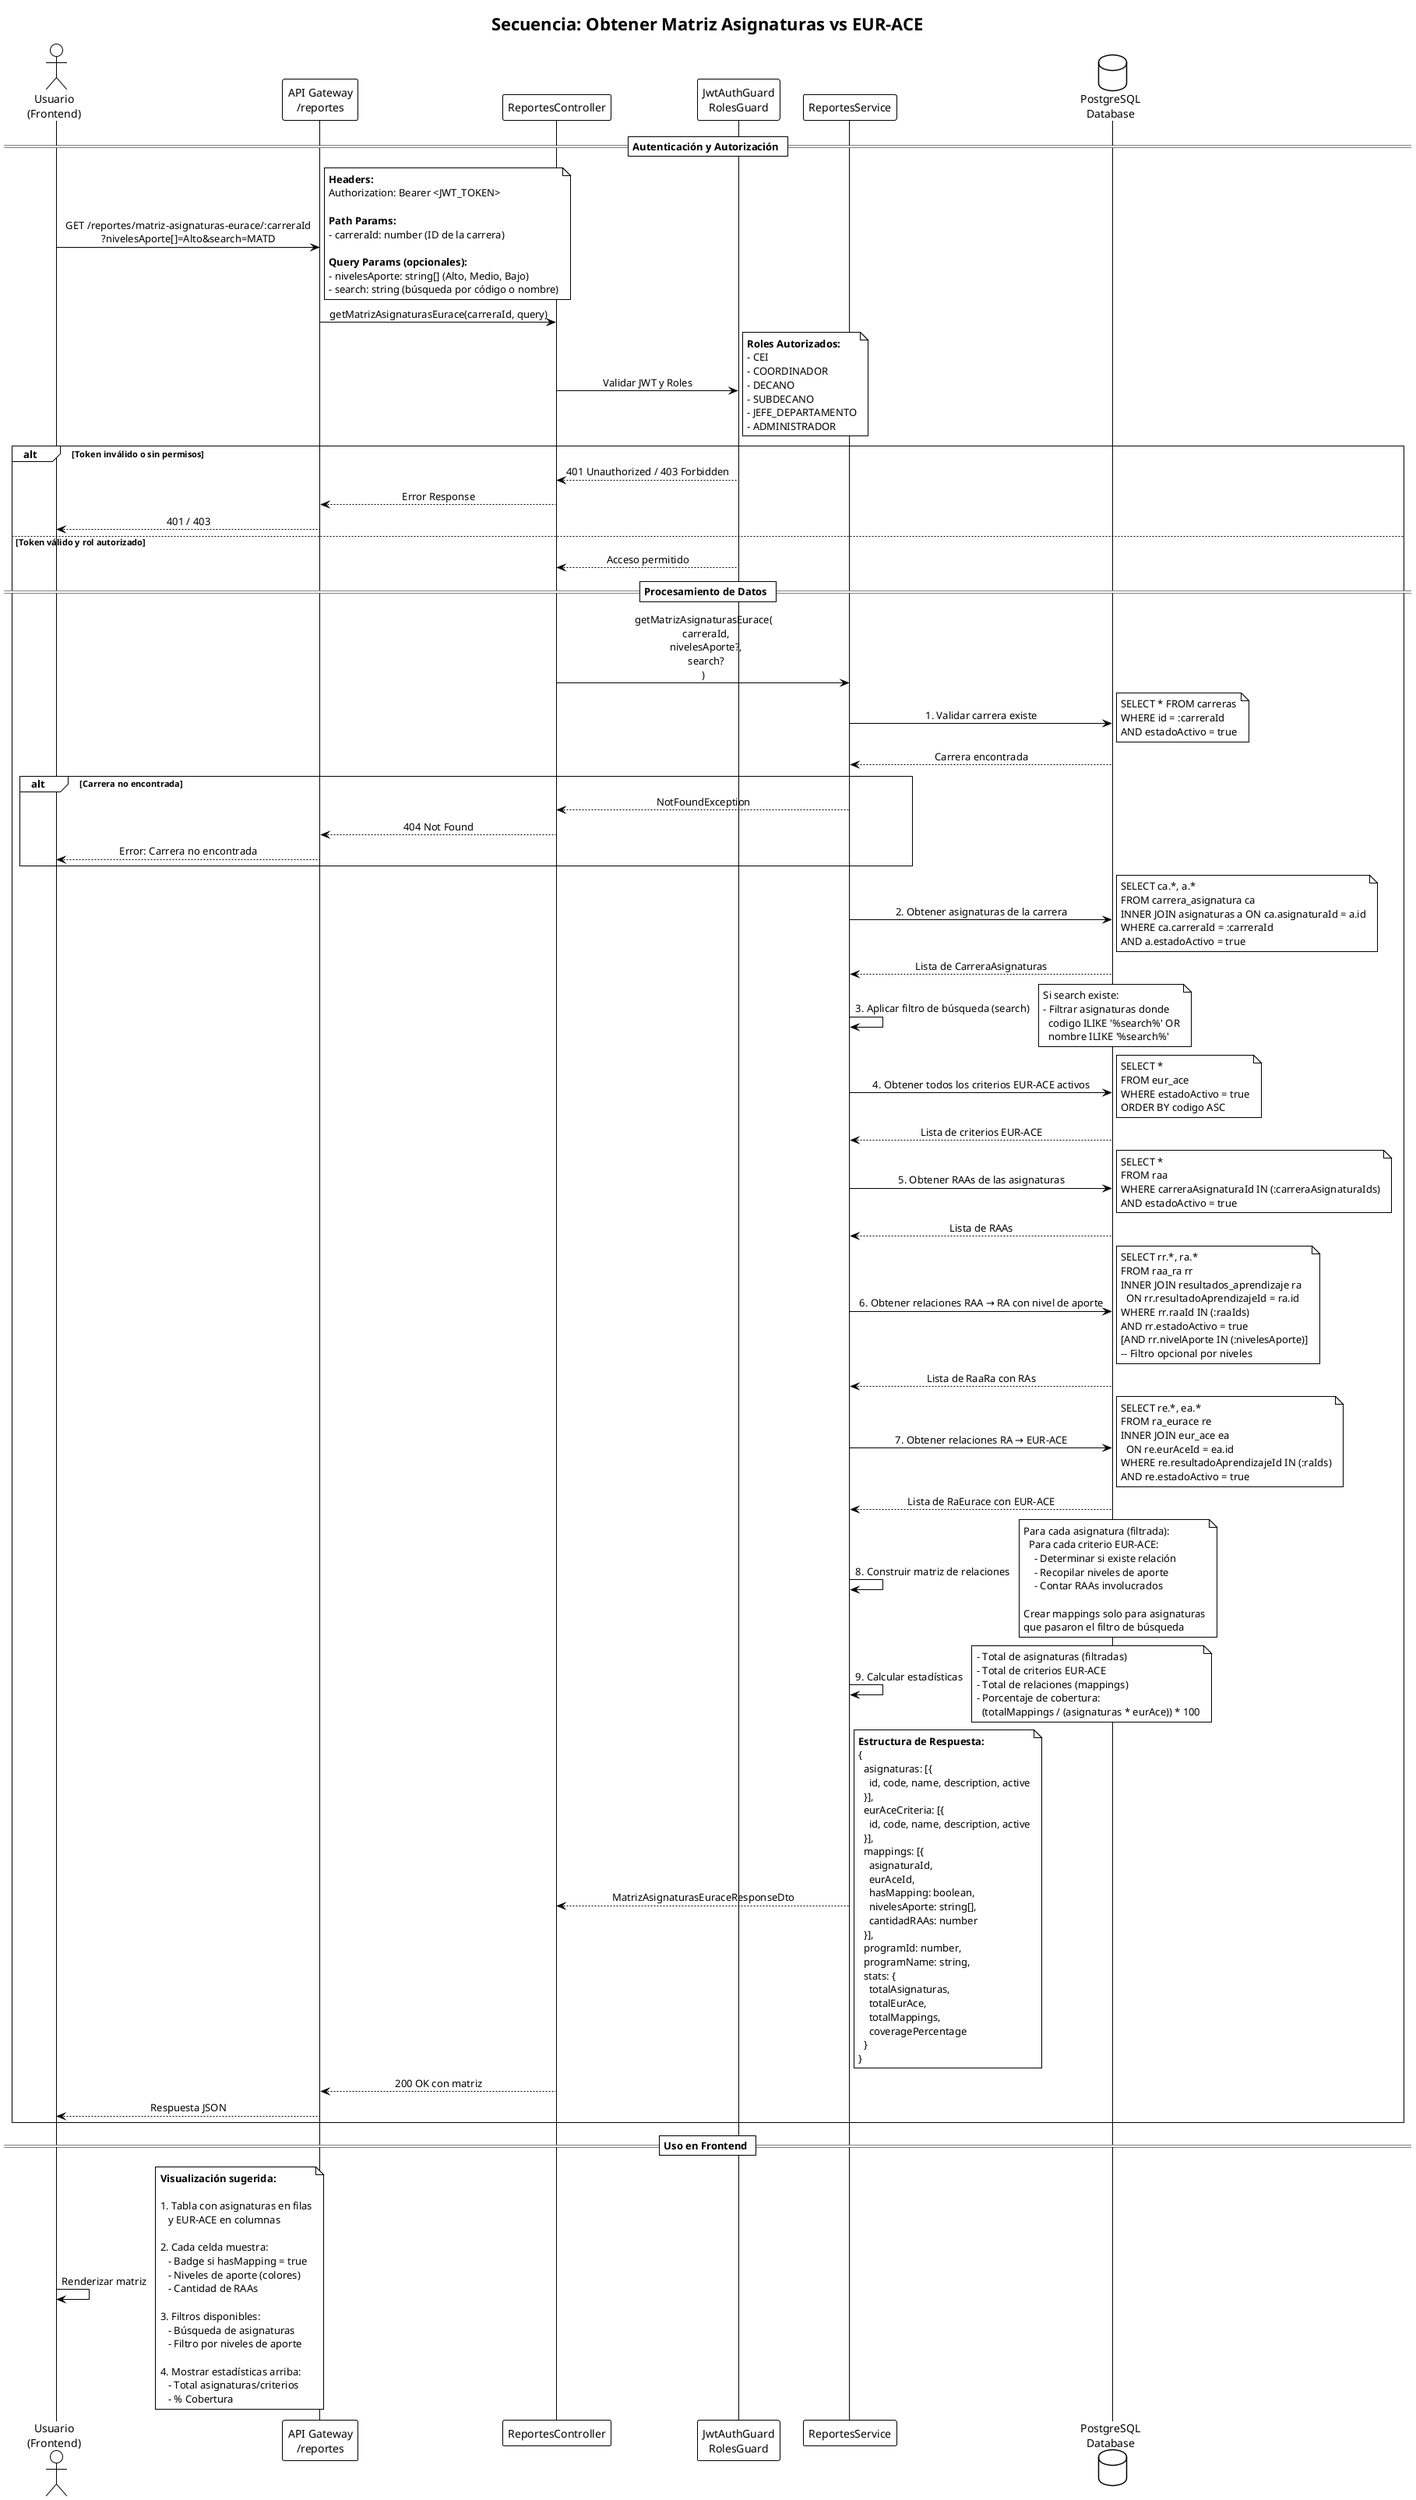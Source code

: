 @startuml Matriz Asignaturas EUR-ACE
!theme plain
skinparam sequenceMessageAlign center
skinparam responseMessageBelowArrow true

title Secuencia: Obtener Matriz Asignaturas vs EUR-ACE

actor "Usuario\n(Frontend)" as Frontend
participant "API Gateway\n/reportes" as API
participant "ReportesController" as Controller
participant "JwtAuthGuard\nRolesGuard" as Guard
participant "ReportesService" as Service
database "PostgreSQL\nDatabase" as DB

== Autenticación y Autorización ==
Frontend -> API: GET /reportes/matriz-asignaturas-eurace/:carreraId\n?nivelesAporte[]=Alto&search=MATD
note right
  **Headers:**
  Authorization: Bearer <JWT_TOKEN>
  
  **Path Params:**
  - carreraId: number (ID de la carrera)
  
  **Query Params (opcionales):**
  - nivelesAporte: string[] (Alto, Medio, Bajo)
  - search: string (búsqueda por código o nombre)
end note

API -> Controller: getMatrizAsignaturasEurace(carreraId, query)
Controller -> Guard: Validar JWT y Roles
note right
  **Roles Autorizados:**
  - CEI
  - COORDINADOR
  - DECANO
  - SUBDECANO
  - JEFE_DEPARTAMENTO
  - ADMINISTRADOR
end note

alt Token inválido o sin permisos
  Guard --> Controller: 401 Unauthorized / 403 Forbidden
  Controller --> API: Error Response
  API --> Frontend: 401 / 403
else Token válido y rol autorizado
  Guard --> Controller: Acceso permitido
  
  == Procesamiento de Datos ==
  Controller -> Service: getMatrizAsignaturasEurace(\n  carreraId,\n  nivelesAporte?,\n  search?\n)
  
  Service -> DB: 1. Validar carrera existe
  note right
    SELECT * FROM carreras
    WHERE id = :carreraId
    AND estadoActivo = true
  end note
  DB --> Service: Carrera encontrada
  
  alt Carrera no encontrada
    Service --> Controller: NotFoundException
    Controller --> API: 404 Not Found
    API --> Frontend: Error: Carrera no encontrada
  end
  
  Service -> DB: 2. Obtener asignaturas de la carrera
  note right
    SELECT ca.*, a.*
    FROM carrera_asignatura ca
    INNER JOIN asignaturas a ON ca.asignaturaId = a.id
    WHERE ca.carreraId = :carreraId
    AND a.estadoActivo = true
  end note
  DB --> Service: Lista de CarreraAsignaturas
  
  Service -> Service: 3. Aplicar filtro de búsqueda (search)
  note right
    Si search existe:
    - Filtrar asignaturas donde
      codigo ILIKE '%search%' OR
      nombre ILIKE '%search%'
  end note
  
  Service -> DB: 4. Obtener todos los criterios EUR-ACE activos
  note right
    SELECT *
    FROM eur_ace
    WHERE estadoActivo = true
    ORDER BY codigo ASC
  end note
  DB --> Service: Lista de criterios EUR-ACE
  
  Service -> DB: 5. Obtener RAAs de las asignaturas
  note right
    SELECT *
    FROM raa
    WHERE carreraAsignaturaId IN (:carreraAsignaturaIds)
    AND estadoActivo = true
  end note
  DB --> Service: Lista de RAAs
  
  Service -> DB: 6. Obtener relaciones RAA → RA con nivel de aporte
  note right
    SELECT rr.*, ra.*
    FROM raa_ra rr
    INNER JOIN resultados_aprendizaje ra
      ON rr.resultadoAprendizajeId = ra.id
    WHERE rr.raaId IN (:raaIds)
    AND rr.estadoActivo = true
    [AND rr.nivelAporte IN (:nivelesAporte)]
    -- Filtro opcional por niveles
  end note
  DB --> Service: Lista de RaaRa con RAs
  
  Service -> DB: 7. Obtener relaciones RA → EUR-ACE
  note right
    SELECT re.*, ea.*
    FROM ra_eurace re
    INNER JOIN eur_ace ea
      ON re.eurAceId = ea.id
    WHERE re.resultadoAprendizajeId IN (:raIds)
    AND re.estadoActivo = true
  end note
  DB --> Service: Lista de RaEurace con EUR-ACE
  
  Service -> Service: 8. Construir matriz de relaciones
  note right
    Para cada asignatura (filtrada):
      Para cada criterio EUR-ACE:
        - Determinar si existe relación
        - Recopilar niveles de aporte
        - Contar RAAs involucrados
    
    Crear mappings solo para asignaturas
    que pasaron el filtro de búsqueda
  end note
  
  Service -> Service: 9. Calcular estadísticas
  note right
    - Total de asignaturas (filtradas)
    - Total de criterios EUR-ACE
    - Total de relaciones (mappings)
    - Porcentaje de cobertura:
      (totalMappings / (asignaturas * eurAce)) * 100
  end note
  
  Service --> Controller: MatrizAsignaturasEuraceResponseDto
  note right
    **Estructura de Respuesta:**
    {
      asignaturas: [{
        id, code, name, description, active
      }],
      eurAceCriteria: [{
        id, code, name, description, active
      }],
      mappings: [{
        asignaturaId,
        eurAceId,
        hasMapping: boolean,
        nivelesAporte: string[],
        cantidadRAAs: number
      }],
      programId: number,
      programName: string,
      stats: {
        totalAsignaturas,
        totalEurAce,
        totalMappings,
        coveragePercentage
      }
    }
  end note
  
  Controller --> API: 200 OK con matriz
  API --> Frontend: Respuesta JSON
end

== Uso en Frontend ==
Frontend -> Frontend: Renderizar matriz
note right
  **Visualización sugerida:**
  
  1. Tabla con asignaturas en filas
     y EUR-ACE en columnas
  
  2. Cada celda muestra:
     - Badge si hasMapping = true
     - Niveles de aporte (colores)
     - Cantidad de RAAs
  
  3. Filtros disponibles:
     - Búsqueda de asignaturas
     - Filtro por niveles de aporte
  
  4. Mostrar estadísticas arriba:
     - Total asignaturas/criterios
     - % Cobertura
end note

@enduml
